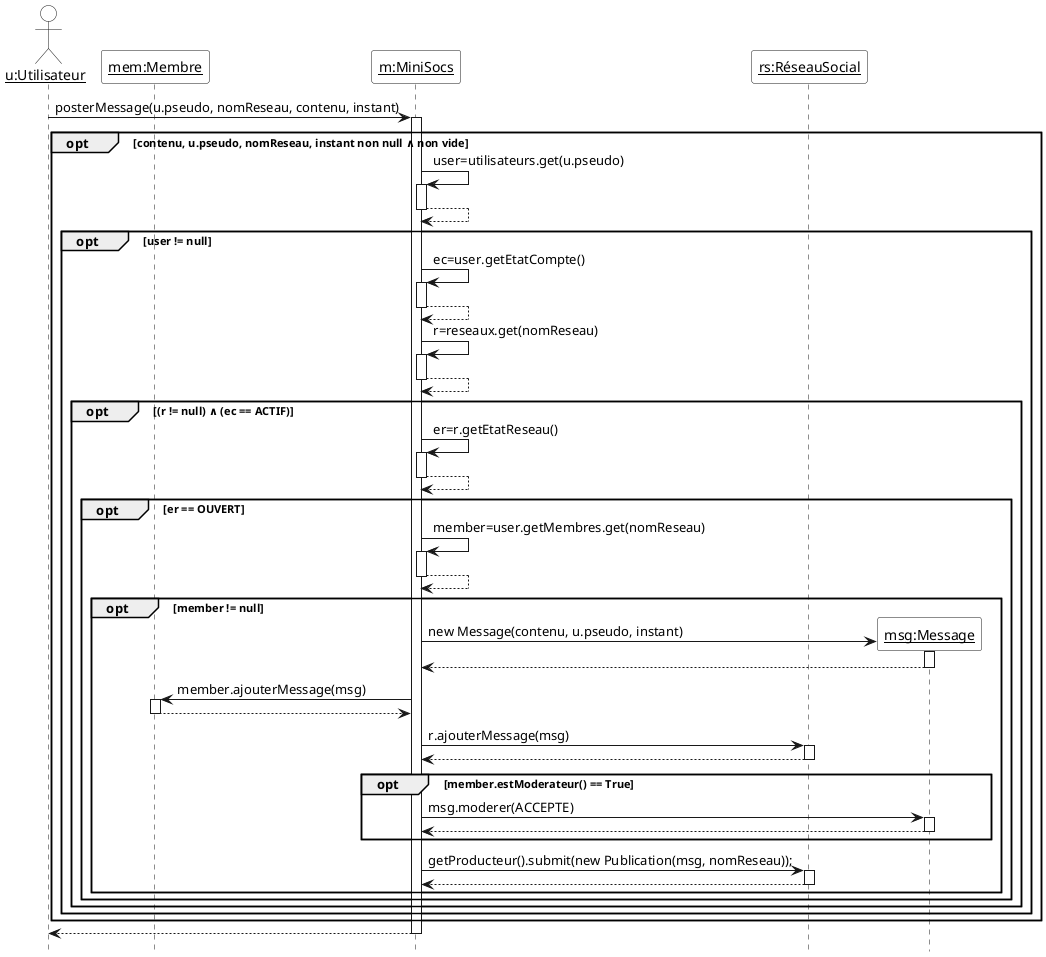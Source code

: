 @startuml

'Diagramme de séquence (PlantUML)'

'Configuration charte graphique'
hide footbox
skinparam sequenceParticipantBackgroundColor White
skinparam sequenceActorBackgroundColor White

'Déclaration des acteurs et des participants (déjà existants avant la séquence)'

actor "__u:Utilisateur__" as u
participant "__mem:Membre__" as mem
participant "__m:MiniSocs__" as m
participant "__rs:RéseauSocial__" as rs

'Séquence avec les messages, les créations de participants, etc.'

u -> m ++ : posterMessage(u.pseudo, nomReseau, contenu, instant)
opt contenu, u.pseudo, nomReseau, instant non null ∧ non vide
m -> m ++ : user=utilisateurs.get(u.pseudo)
return
opt user != null
m -> m ++ : ec=user.getEtatCompte()
return
m -> m ++ : r=reseaux.get(nomReseau)
return
opt (r != null) ∧ (ec == ACTIF)
m -> m ++ : er=r.getEtatReseau()
return
opt er == OUVERT
m -> m ++ : member=user.getMembres.get(nomReseau)
return
opt member != null
create "__msg:Message__" as msg
m -> msg ++ : new Message(contenu, u.pseudo, instant)
return
m -> mem ++ : member.ajouterMessage(msg)
return
m -> rs ++ : r.ajouterMessage(msg)
return
opt member.estModerateur() == True
m -> msg ++ : msg.moderer(ACCEPTE)
return
end
m -> rs ++ : getProducteur().submit(new Publication(msg, nomReseau));
return
end
end
end
end
end
return





@enduml
